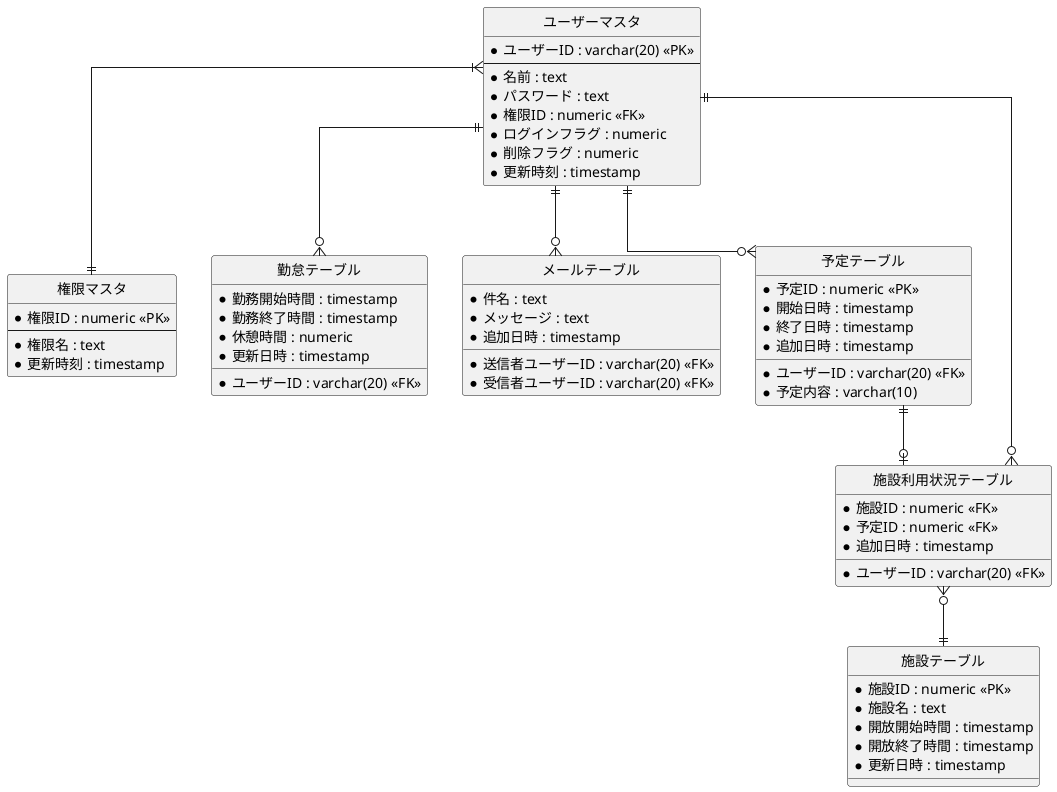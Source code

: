 @startuml

' hide the spot
hide circle

' avoid problems with angled crows feet
skinparam linetype ortho

entity "ユーザーマスタ" as user {
  *ユーザーID : varchar(20) <<PK>>
  --
  *名前 : text
  *パスワード : text
  *権限ID : numeric <<FK>>
  *ログインフラグ : numeric
  *削除フラグ : numeric
  *更新時刻 : timestamp
}

entity "権限マスタ" as auth {
  *権限ID : numeric <<PK>> 
  --
  *権限名 : text
  *更新時刻 : timestamp
}

entity "勤怠テーブル" as attend {
  *ユーザーID : varchar(20) <<FK>>
  *勤務開始時間 : timestamp
  *勤務終了時間 : timestamp 
  *休憩時間 : numeric
  *更新日時 : timestamp
}

entity "メールテーブル" as mail {
  *送信者ユーザーID : varchar(20) <<FK>>
  *受信者ユーザーID : varchar(20) <<FK>>
  *件名 : text
  *メッセージ : text
  *追加日時 : timestamp
}

entity "予定テーブル" as plan {
  *予定ID : numeric <<PK>>
  *ユーザーID : varchar(20) <<FK>>
  *予定内容 : varchar(10)
  *開始日時 : timestamp
  *終了日時 : timestamp 
  *追加日時 : timestamp
}

entity "施設テーブル" as meeting {
  *施設ID : numeric <<PK>>
  *施設名 : text 
  *開放開始時間 : timestamp
  *開放終了時間 : timestamp
  *更新日時 : timestamp
}

entity "施設利用状況テーブル" as use {
  *ユーザーID : varchar(20) <<FK>>
  *施設ID : numeric <<FK>>
  *予定ID : numeric <<FK>>
  *追加日時 : timestamp
}

user }|--|| auth
user ||--o{ attend
user ||--o{ mail
user ||--o{ plan
user ||--o{ use
use }o--|| meeting
plan ||--o| use

@enduml